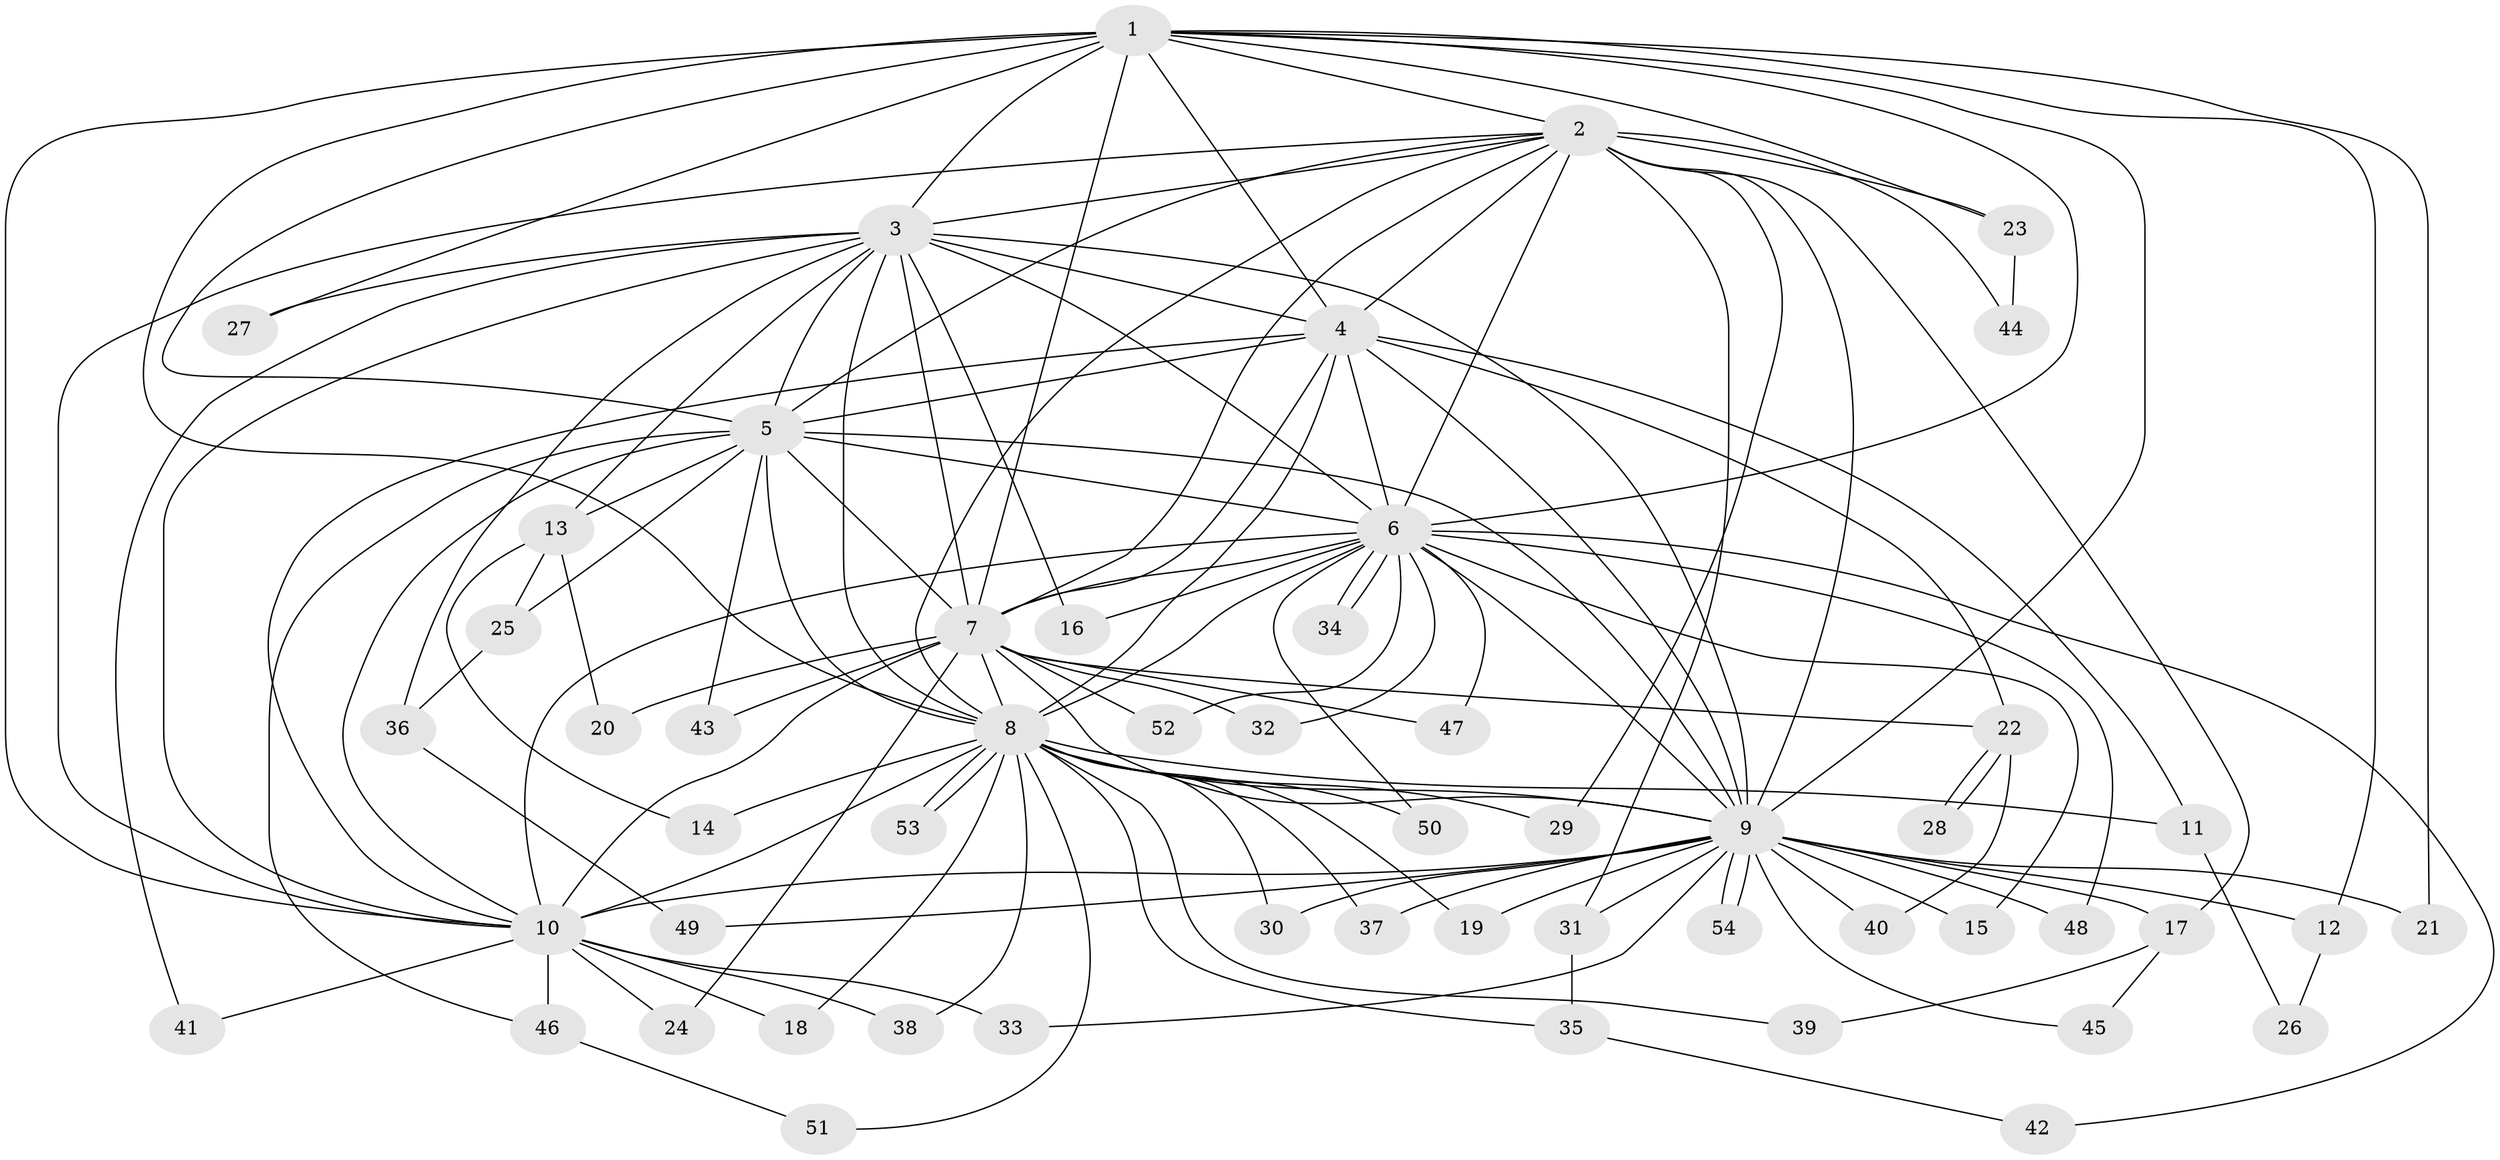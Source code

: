 // coarse degree distribution, {10: 0.024390243902439025, 12: 0.024390243902439025, 16: 0.024390243902439025, 9: 0.024390243902439025, 27: 0.024390243902439025, 17: 0.024390243902439025, 11: 0.024390243902439025, 3: 0.1951219512195122, 4: 0.024390243902439025, 2: 0.5609756097560976, 1: 0.04878048780487805}
// Generated by graph-tools (version 1.1) at 2025/23/03/03/25 07:23:38]
// undirected, 54 vertices, 133 edges
graph export_dot {
graph [start="1"]
  node [color=gray90,style=filled];
  1;
  2;
  3;
  4;
  5;
  6;
  7;
  8;
  9;
  10;
  11;
  12;
  13;
  14;
  15;
  16;
  17;
  18;
  19;
  20;
  21;
  22;
  23;
  24;
  25;
  26;
  27;
  28;
  29;
  30;
  31;
  32;
  33;
  34;
  35;
  36;
  37;
  38;
  39;
  40;
  41;
  42;
  43;
  44;
  45;
  46;
  47;
  48;
  49;
  50;
  51;
  52;
  53;
  54;
  1 -- 2;
  1 -- 3;
  1 -- 4;
  1 -- 5;
  1 -- 6;
  1 -- 7;
  1 -- 8;
  1 -- 9;
  1 -- 10;
  1 -- 12;
  1 -- 21;
  1 -- 23;
  1 -- 27;
  2 -- 3;
  2 -- 4;
  2 -- 5;
  2 -- 6;
  2 -- 7;
  2 -- 8;
  2 -- 9;
  2 -- 10;
  2 -- 17;
  2 -- 23;
  2 -- 29;
  2 -- 31;
  2 -- 44;
  3 -- 4;
  3 -- 5;
  3 -- 6;
  3 -- 7;
  3 -- 8;
  3 -- 9;
  3 -- 10;
  3 -- 13;
  3 -- 16;
  3 -- 27;
  3 -- 36;
  3 -- 41;
  4 -- 5;
  4 -- 6;
  4 -- 7;
  4 -- 8;
  4 -- 9;
  4 -- 10;
  4 -- 11;
  4 -- 22;
  5 -- 6;
  5 -- 7;
  5 -- 8;
  5 -- 9;
  5 -- 10;
  5 -- 13;
  5 -- 25;
  5 -- 43;
  5 -- 46;
  6 -- 7;
  6 -- 8;
  6 -- 9;
  6 -- 10;
  6 -- 15;
  6 -- 16;
  6 -- 32;
  6 -- 34;
  6 -- 34;
  6 -- 42;
  6 -- 47;
  6 -- 48;
  6 -- 50;
  6 -- 52;
  7 -- 8;
  7 -- 9;
  7 -- 10;
  7 -- 20;
  7 -- 22;
  7 -- 24;
  7 -- 32;
  7 -- 43;
  7 -- 47;
  7 -- 52;
  8 -- 9;
  8 -- 10;
  8 -- 11;
  8 -- 14;
  8 -- 18;
  8 -- 19;
  8 -- 29;
  8 -- 30;
  8 -- 35;
  8 -- 37;
  8 -- 38;
  8 -- 39;
  8 -- 50;
  8 -- 51;
  8 -- 53;
  8 -- 53;
  9 -- 10;
  9 -- 12;
  9 -- 15;
  9 -- 17;
  9 -- 19;
  9 -- 21;
  9 -- 30;
  9 -- 31;
  9 -- 33;
  9 -- 37;
  9 -- 40;
  9 -- 45;
  9 -- 48;
  9 -- 49;
  9 -- 54;
  9 -- 54;
  10 -- 18;
  10 -- 24;
  10 -- 33;
  10 -- 38;
  10 -- 41;
  10 -- 46;
  11 -- 26;
  12 -- 26;
  13 -- 14;
  13 -- 20;
  13 -- 25;
  17 -- 39;
  17 -- 45;
  22 -- 28;
  22 -- 28;
  22 -- 40;
  23 -- 44;
  25 -- 36;
  31 -- 35;
  35 -- 42;
  36 -- 49;
  46 -- 51;
}

